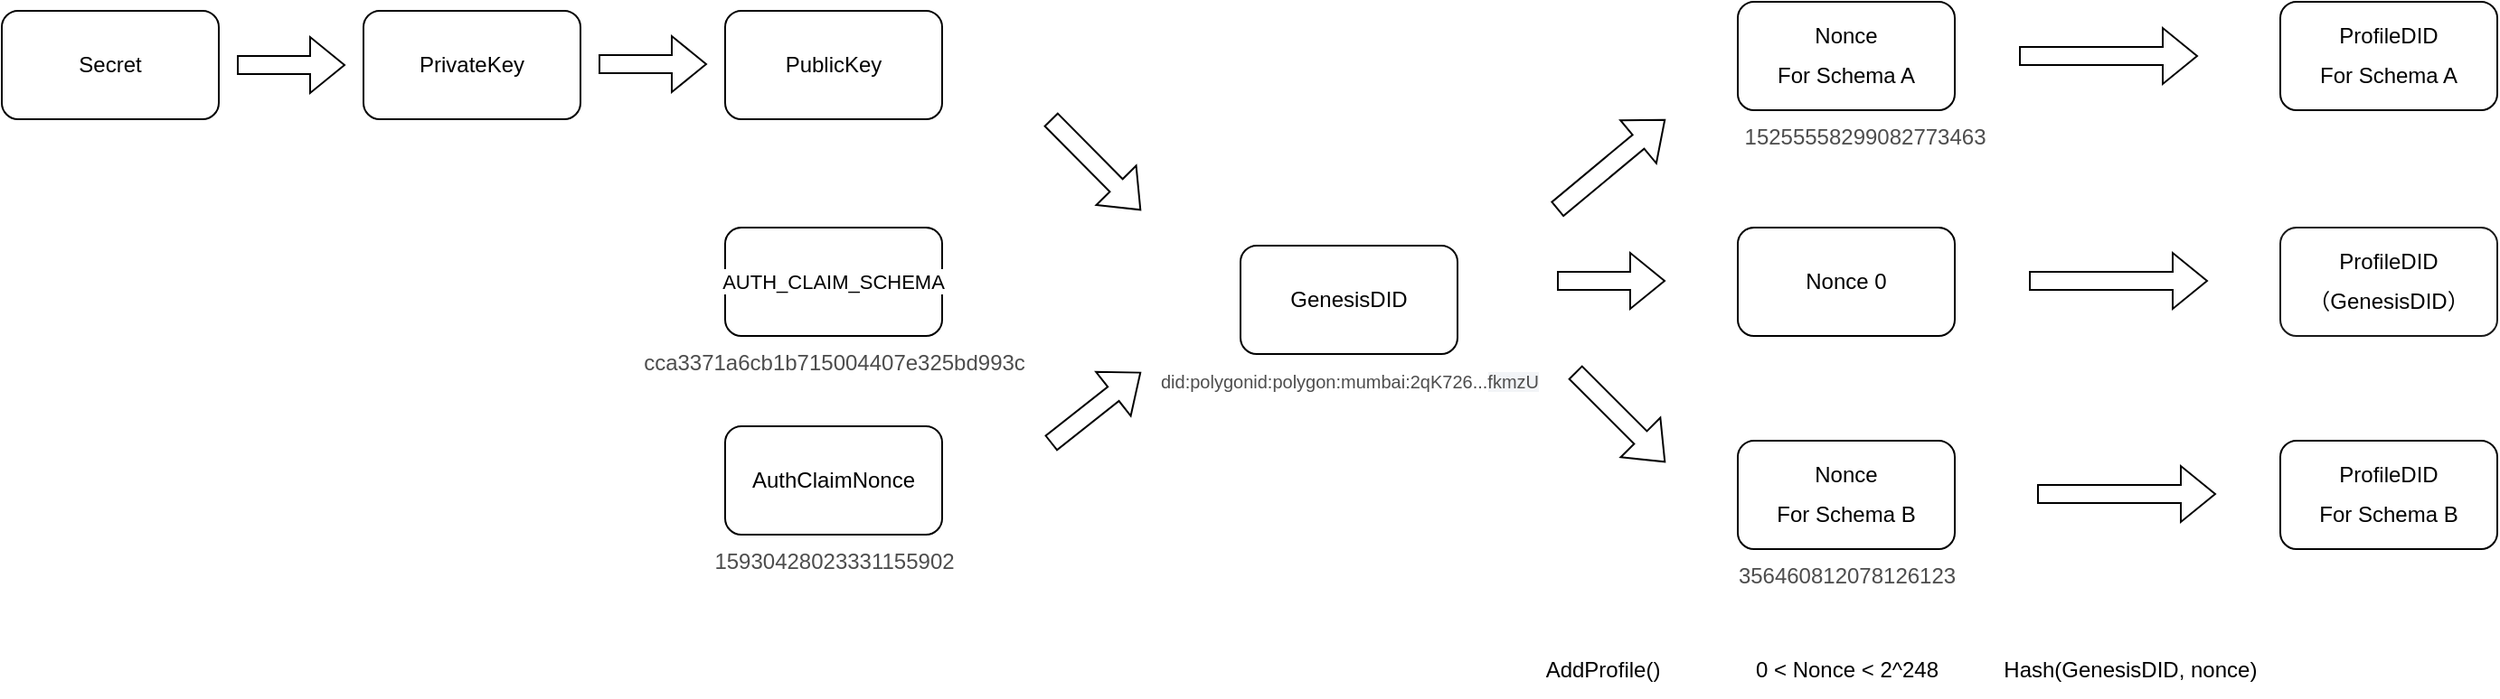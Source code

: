 <mxfile version="22.1.21" type="github">
  <diagram name="Page-1" id="u5tjHKxdis_QjA08RVa4">
    <mxGraphModel dx="1526" dy="873" grid="1" gridSize="10" guides="1" tooltips="1" connect="1" arrows="1" fold="1" page="1" pageScale="1" pageWidth="827" pageHeight="1169" math="0" shadow="0">
      <root>
        <mxCell id="0" />
        <mxCell id="1" parent="0" />
        <mxCell id="-XuqWf5weNuhvgYLwc35-1" value="Secret" style="rounded=1;whiteSpace=wrap;html=1;" parent="1" vertex="1">
          <mxGeometry x="120" y="560" width="120" height="60" as="geometry" />
        </mxCell>
        <mxCell id="-XuqWf5weNuhvgYLwc35-2" value="" style="shape=flexArrow;endArrow=classic;html=1;rounded=0;" parent="1" edge="1">
          <mxGeometry width="50" height="50" relative="1" as="geometry">
            <mxPoint x="250" y="590" as="sourcePoint" />
            <mxPoint x="310" y="590" as="targetPoint" />
          </mxGeometry>
        </mxCell>
        <mxCell id="-XuqWf5weNuhvgYLwc35-3" value="PrivateKey" style="rounded=1;whiteSpace=wrap;html=1;" parent="1" vertex="1">
          <mxGeometry x="320" y="560" width="120" height="60" as="geometry" />
        </mxCell>
        <mxCell id="-XuqWf5weNuhvgYLwc35-4" value="PublicKey" style="rounded=1;whiteSpace=wrap;html=1;" parent="1" vertex="1">
          <mxGeometry x="520" y="560" width="120" height="60" as="geometry" />
        </mxCell>
        <mxCell id="-XuqWf5weNuhvgYLwc35-5" value="" style="shape=flexArrow;endArrow=classic;html=1;rounded=0;" parent="1" edge="1">
          <mxGeometry width="50" height="50" relative="1" as="geometry">
            <mxPoint x="450" y="589.5" as="sourcePoint" />
            <mxPoint x="510" y="589.5" as="targetPoint" />
          </mxGeometry>
        </mxCell>
        <mxCell id="-XuqWf5weNuhvgYLwc35-6" value="&lt;div style=&quot;line-height: 120%;&quot;&gt;&lt;div style=&quot;line-height: 120%;&quot;&gt;&lt;span style=&quot;background-color: rgb(255, 255, 255);&quot;&gt;&lt;font face=&quot;Helvetica&quot; style=&quot;font-size: 11px;&quot;&gt;AUTH_CLAIM_SCHEMA&lt;/font&gt;&lt;/span&gt;&lt;/div&gt;&lt;/div&gt;" style="rounded=1;whiteSpace=wrap;html=1;" parent="1" vertex="1">
          <mxGeometry x="520" y="680" width="120" height="60" as="geometry" />
        </mxCell>
        <mxCell id="-XuqWf5weNuhvgYLwc35-7" value="&lt;div style=&quot;line-height: 120%;&quot;&gt;&lt;div style=&quot;line-height: 120%;&quot;&gt;&lt;div style=&quot;line-height: 120%;&quot;&gt;&lt;span style=&quot;background-color: rgb(255, 255, 255);&quot;&gt;AuthClaimNonce&lt;/span&gt;&lt;/div&gt;&lt;/div&gt;&lt;/div&gt;" style="rounded=1;whiteSpace=wrap;html=1;" parent="1" vertex="1">
          <mxGeometry x="520" y="790" width="120" height="60" as="geometry" />
        </mxCell>
        <mxCell id="z-BidtrLq9hMAoqPqyxK-1" value="" style="shape=flexArrow;endArrow=classic;html=1;rounded=0;" edge="1" parent="1">
          <mxGeometry width="50" height="50" relative="1" as="geometry">
            <mxPoint x="700" y="620" as="sourcePoint" />
            <mxPoint x="750" y="670.5" as="targetPoint" />
          </mxGeometry>
        </mxCell>
        <mxCell id="z-BidtrLq9hMAoqPqyxK-2" value="" style="shape=flexArrow;endArrow=classic;html=1;rounded=0;" edge="1" parent="1">
          <mxGeometry width="50" height="50" relative="1" as="geometry">
            <mxPoint x="700" y="799.5" as="sourcePoint" />
            <mxPoint x="750" y="760" as="targetPoint" />
          </mxGeometry>
        </mxCell>
        <mxCell id="z-BidtrLq9hMAoqPqyxK-3" value="GenesisDID" style="rounded=1;whiteSpace=wrap;html=1;" vertex="1" parent="1">
          <mxGeometry x="805" y="690" width="120" height="60" as="geometry" />
        </mxCell>
        <mxCell id="z-BidtrLq9hMAoqPqyxK-4" value="&lt;font color=&quot;#4d4d4d&quot; style=&quot;font-size: 12px;&quot;&gt;cca3371a6cb1b715004407e325bd993c&lt;/font&gt;" style="text;html=1;align=center;verticalAlign=middle;resizable=0;points=[];autosize=1;strokeColor=none;fillColor=none;" vertex="1" parent="1">
          <mxGeometry x="465" y="740" width="230" height="30" as="geometry" />
        </mxCell>
        <mxCell id="z-BidtrLq9hMAoqPqyxK-6" value="&lt;font color=&quot;#4d4d4d&quot;&gt;15930428023331155902&lt;/font&gt;" style="text;html=1;align=center;verticalAlign=middle;resizable=0;points=[];autosize=1;strokeColor=none;fillColor=none;" vertex="1" parent="1">
          <mxGeometry x="500" y="850" width="160" height="30" as="geometry" />
        </mxCell>
        <mxCell id="z-BidtrLq9hMAoqPqyxK-8" value="&lt;font color=&quot;#4d4d4d&quot; style=&quot;font-size: 10px;&quot;&gt;did:polygonid:polygon:mumbai:2qK726&lt;span style=&quot;box-sizing: border-box; caret-color: rgb(16, 24, 40); text-align: right;&quot; aria-hidden=&quot;true&quot;&gt;...&lt;/span&gt;&lt;span style=&quot;caret-color: rgb(16, 24, 40); text-align: right; background-color: rgb(242, 244, 247);&quot;&gt;fkmzU&lt;/span&gt;&lt;/font&gt;" style="text;html=1;align=center;verticalAlign=middle;resizable=0;points=[];autosize=1;strokeColor=none;fillColor=none;" vertex="1" parent="1">
          <mxGeometry x="750" y="750" width="230" height="30" as="geometry" />
        </mxCell>
        <mxCell id="z-BidtrLq9hMAoqPqyxK-9" value="" style="shape=flexArrow;endArrow=classic;html=1;rounded=0;" edge="1" parent="1">
          <mxGeometry width="50" height="50" relative="1" as="geometry">
            <mxPoint x="980" y="670" as="sourcePoint" />
            <mxPoint x="1040" y="620" as="targetPoint" />
          </mxGeometry>
        </mxCell>
        <mxCell id="z-BidtrLq9hMAoqPqyxK-10" value="" style="shape=flexArrow;endArrow=classic;html=1;rounded=0;" edge="1" parent="1">
          <mxGeometry width="50" height="50" relative="1" as="geometry">
            <mxPoint x="990" y="760" as="sourcePoint" />
            <mxPoint x="1040" y="810" as="targetPoint" />
          </mxGeometry>
        </mxCell>
        <mxCell id="z-BidtrLq9hMAoqPqyxK-11" value="&lt;p style=&quot;line-height: 90%;&quot;&gt;Nonce &lt;br&gt;&lt;br&gt;For Schema A&lt;/p&gt;" style="rounded=1;whiteSpace=wrap;html=1;" vertex="1" parent="1">
          <mxGeometry x="1080" y="555" width="120" height="60" as="geometry" />
        </mxCell>
        <mxCell id="z-BidtrLq9hMAoqPqyxK-12" value="&lt;font color=&quot;#4d4d4d&quot;&gt;15255558299082773463&lt;/font&gt;" style="text;html=1;align=center;verticalAlign=middle;resizable=0;points=[];autosize=1;strokeColor=none;fillColor=none;" vertex="1" parent="1">
          <mxGeometry x="1070" y="615" width="160" height="30" as="geometry" />
        </mxCell>
        <mxCell id="z-BidtrLq9hMAoqPqyxK-13" value="" style="shape=flexArrow;endArrow=classic;html=1;rounded=0;" edge="1" parent="1">
          <mxGeometry width="50" height="50" relative="1" as="geometry">
            <mxPoint x="1235.5" y="585" as="sourcePoint" />
            <mxPoint x="1334.5" y="585" as="targetPoint" />
          </mxGeometry>
        </mxCell>
        <mxCell id="z-BidtrLq9hMAoqPqyxK-14" value="&amp;nbsp;Hash(GenesisDID, nonce)" style="text;html=1;align=center;verticalAlign=middle;resizable=0;points=[];autosize=1;strokeColor=none;fillColor=none;" vertex="1" parent="1">
          <mxGeometry x="1210" y="910" width="170" height="30" as="geometry" />
        </mxCell>
        <mxCell id="z-BidtrLq9hMAoqPqyxK-15" value="&lt;p style=&quot;line-height: 90%;&quot;&gt;ProfileDID&lt;br&gt;&lt;br&gt;For Schema A&lt;/p&gt;" style="rounded=1;whiteSpace=wrap;html=1;" vertex="1" parent="1">
          <mxGeometry x="1380" y="555" width="120" height="60" as="geometry" />
        </mxCell>
        <mxCell id="z-BidtrLq9hMAoqPqyxK-16" value="AddProfile()" style="text;html=1;align=center;verticalAlign=middle;resizable=0;points=[];autosize=1;strokeColor=none;fillColor=none;" vertex="1" parent="1">
          <mxGeometry x="960" y="910" width="90" height="30" as="geometry" />
        </mxCell>
        <mxCell id="z-BidtrLq9hMAoqPqyxK-17" value="0 &amp;lt; Nonce &amp;lt; 2^248" style="text;html=1;align=center;verticalAlign=middle;resizable=0;points=[];autosize=1;strokeColor=none;fillColor=none;" vertex="1" parent="1">
          <mxGeometry x="1080" y="910" width="120" height="30" as="geometry" />
        </mxCell>
        <mxCell id="z-BidtrLq9hMAoqPqyxK-20" value="&lt;font color=&quot;#4d4d4d&quot;&gt;356460812078126123&lt;/font&gt;" style="text;html=1;align=center;verticalAlign=middle;resizable=0;points=[];autosize=1;strokeColor=none;fillColor=none;" vertex="1" parent="1">
          <mxGeometry x="1070" y="858" width="140" height="30" as="geometry" />
        </mxCell>
        <mxCell id="z-BidtrLq9hMAoqPqyxK-21" value="&lt;p style=&quot;line-height: 90%;&quot;&gt;Nonce &lt;br&gt;&lt;br&gt;For Schema B&lt;/p&gt;" style="rounded=1;whiteSpace=wrap;html=1;" vertex="1" parent="1">
          <mxGeometry x="1080" y="798" width="120" height="60" as="geometry" />
        </mxCell>
        <mxCell id="z-BidtrLq9hMAoqPqyxK-22" value="&lt;p style=&quot;line-height: 90%;&quot;&gt;ProfileDID&lt;br&gt;&lt;br&gt;For Schema B&lt;/p&gt;" style="rounded=1;whiteSpace=wrap;html=1;" vertex="1" parent="1">
          <mxGeometry x="1380" y="798" width="120" height="60" as="geometry" />
        </mxCell>
        <mxCell id="z-BidtrLq9hMAoqPqyxK-23" value="" style="shape=flexArrow;endArrow=classic;html=1;rounded=0;" edge="1" parent="1">
          <mxGeometry width="50" height="50" relative="1" as="geometry">
            <mxPoint x="1245.5" y="827.5" as="sourcePoint" />
            <mxPoint x="1344.5" y="827.5" as="targetPoint" />
          </mxGeometry>
        </mxCell>
        <mxCell id="z-BidtrLq9hMAoqPqyxK-24" value="&lt;p style=&quot;line-height: 90%;&quot;&gt;Nonce 0&lt;br&gt;&lt;/p&gt;" style="rounded=1;whiteSpace=wrap;html=1;" vertex="1" parent="1">
          <mxGeometry x="1080" y="680" width="120" height="60" as="geometry" />
        </mxCell>
        <mxCell id="z-BidtrLq9hMAoqPqyxK-25" value="" style="shape=flexArrow;endArrow=classic;html=1;rounded=0;" edge="1" parent="1">
          <mxGeometry width="50" height="50" relative="1" as="geometry">
            <mxPoint x="1241" y="709.5" as="sourcePoint" />
            <mxPoint x="1340" y="709.5" as="targetPoint" />
          </mxGeometry>
        </mxCell>
        <mxCell id="z-BidtrLq9hMAoqPqyxK-26" value="&lt;p style=&quot;line-height: 80%;&quot;&gt;ProfileDID&lt;/p&gt;&lt;p style=&quot;line-height: 80%;&quot;&gt;（GenesisDID）&lt;/p&gt;" style="rounded=1;whiteSpace=wrap;html=1;opacity=90;" vertex="1" parent="1">
          <mxGeometry x="1380" y="680" width="120" height="60" as="geometry" />
        </mxCell>
        <mxCell id="z-BidtrLq9hMAoqPqyxK-27" value="" style="shape=flexArrow;endArrow=classic;html=1;rounded=0;" edge="1" parent="1">
          <mxGeometry width="50" height="50" relative="1" as="geometry">
            <mxPoint x="980" y="709.5" as="sourcePoint" />
            <mxPoint x="1040" y="709.5" as="targetPoint" />
          </mxGeometry>
        </mxCell>
      </root>
    </mxGraphModel>
  </diagram>
</mxfile>
